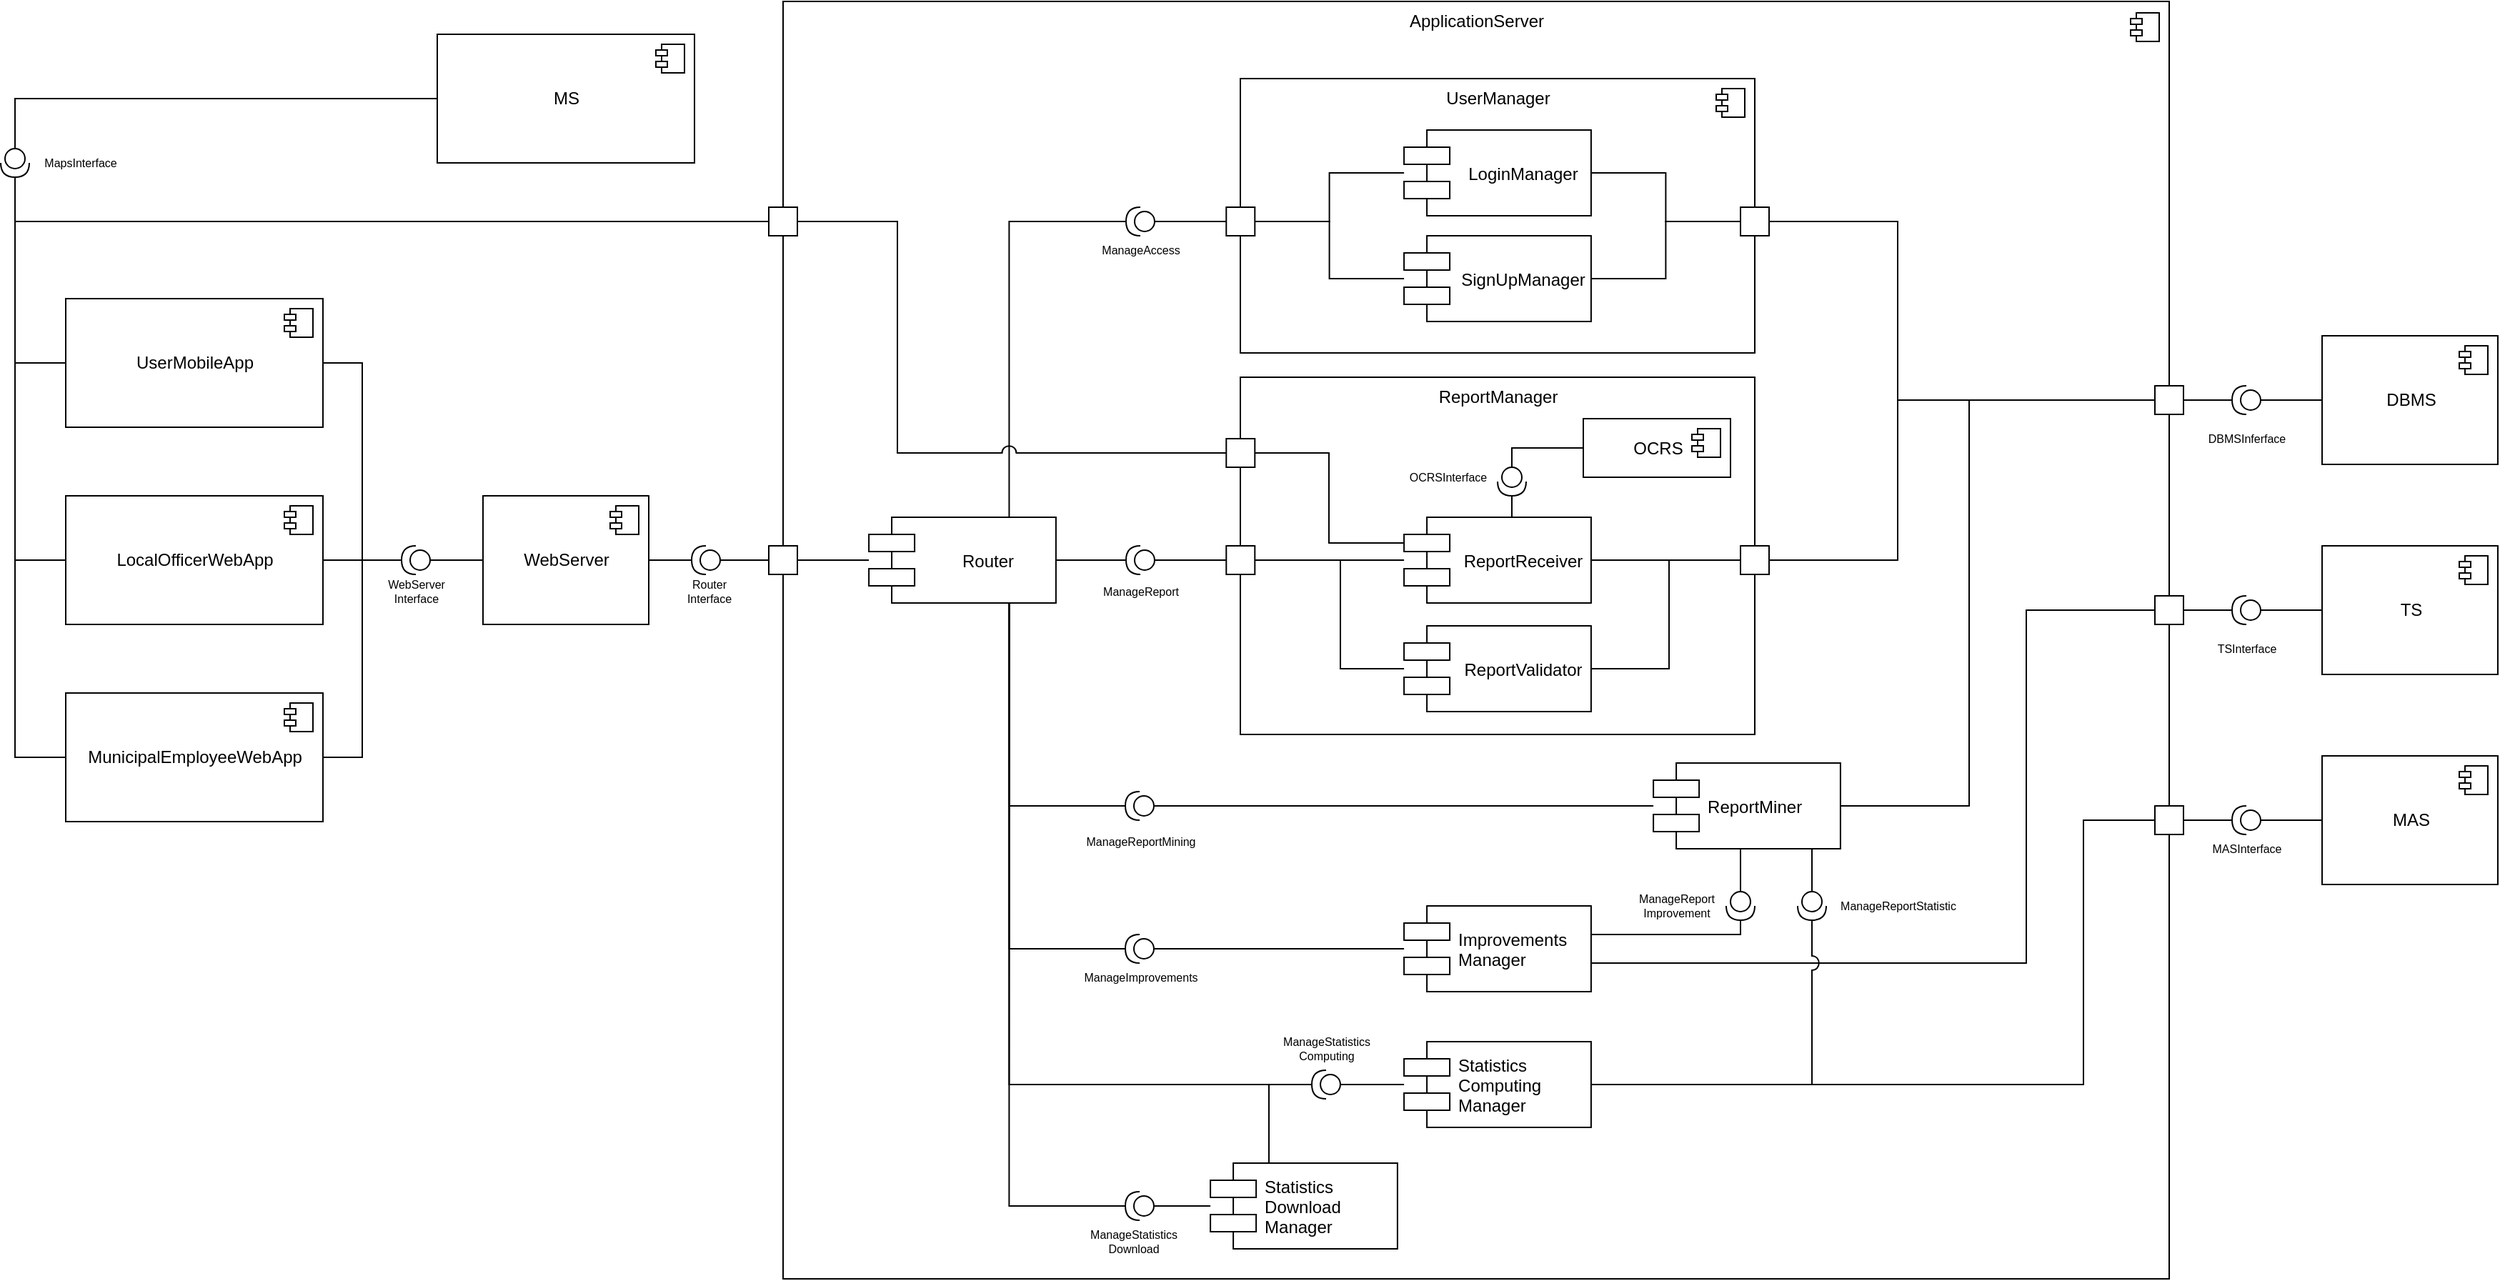 <mxfile version="12.3.3" type="github" pages="1">
  <diagram id="ICdfpJFsuThwmuI50rdp" name="Page-1">
    <mxGraphModel dx="1726" dy="939" grid="1" gridSize="10" guides="1" tooltips="1" connect="1" arrows="1" fold="1" page="1" pageScale="1" pageWidth="850" pageHeight="1100" math="0" shadow="0">
      <root>
        <mxCell id="0"/>
        <mxCell id="1" parent="0"/>
        <mxCell id="f9F8cFvLClXmry9gnk70-8" value="ApplicationServer" style="html=1;verticalAlign=top;" parent="1" vertex="1">
          <mxGeometry x="600" y="97" width="970" height="894" as="geometry"/>
        </mxCell>
        <mxCell id="bCqW9GsPhboXD0qG2JR0-5" style="edgeStyle=orthogonalEdgeStyle;rounded=0;orthogonalLoop=1;jettySize=auto;html=1;endArrow=none;endFill=0;" parent="1" source="t4dxVVUfDJno4B-P36dR-24" target="bCqW9GsPhboXD0qG2JR0-4" edge="1">
          <mxGeometry relative="1" as="geometry"/>
        </mxCell>
        <mxCell id="t4dxVVUfDJno4B-P36dR-24" value="" style="whiteSpace=wrap;html=1;aspect=fixed;" parent="1" vertex="1">
          <mxGeometry x="590" y="478" width="20" height="20" as="geometry"/>
        </mxCell>
        <mxCell id="t4dxVVUfDJno4B-P36dR-27" value="" style="shape=component;jettyWidth=8;jettyHeight=4;" parent="1" vertex="1">
          <mxGeometry x="1543" y="105" width="20" height="20" as="geometry">
            <mxPoint x="-27" y="7" as="offset"/>
          </mxGeometry>
        </mxCell>
        <mxCell id="t4dxVVUfDJno4B-P36dR-32" value="" style="group;verticalAlign=middle;" parent="1" vertex="1" connectable="0">
          <mxGeometry x="840" y="151" width="440" height="192" as="geometry"/>
        </mxCell>
        <mxCell id="t4dxVVUfDJno4B-P36dR-6" value="" style="shape=providedRequiredInterface;html=1;verticalLabelPosition=bottom;rotation=180;" parent="t4dxVVUfDJno4B-P36dR-32" vertex="1">
          <mxGeometry y="90" width="20" height="20" as="geometry"/>
        </mxCell>
        <mxCell id="t4dxVVUfDJno4B-P36dR-31" style="edgeStyle=orthogonalEdgeStyle;rounded=0;orthogonalLoop=1;jettySize=auto;html=1;entryX=0;entryY=0.5;entryDx=0;entryDy=0;entryPerimeter=0;endArrow=none;endFill=0;" parent="t4dxVVUfDJno4B-P36dR-32" source="t4dxVVUfDJno4B-P36dR-3" target="t4dxVVUfDJno4B-P36dR-6" edge="1">
          <mxGeometry relative="1" as="geometry"/>
        </mxCell>
        <mxCell id="t4dxVVUfDJno4B-P36dR-1" value="UserManager" style="html=1;verticalAlign=top;" parent="t4dxVVUfDJno4B-P36dR-32" vertex="1">
          <mxGeometry x="80" width="360" height="192" as="geometry"/>
        </mxCell>
        <mxCell id="t4dxVVUfDJno4B-P36dR-2" value="" style="shape=component;jettyWidth=8;jettyHeight=4;" parent="t4dxVVUfDJno4B-P36dR-32" vertex="1">
          <mxGeometry x="1" width="20" height="20" relative="1" as="geometry">
            <mxPoint x="-27" y="7" as="offset"/>
          </mxGeometry>
        </mxCell>
        <mxCell id="t4dxVVUfDJno4B-P36dR-4" style="edgeStyle=orthogonalEdgeStyle;rounded=0;orthogonalLoop=1;jettySize=auto;html=1;entryX=1;entryY=0.5;entryDx=0;entryDy=0;endArrow=none;endFill=0;" parent="t4dxVVUfDJno4B-P36dR-32" source="f9F8cFvLClXmry9gnk70-27" target="t4dxVVUfDJno4B-P36dR-3" edge="1">
          <mxGeometry relative="1" as="geometry"/>
        </mxCell>
        <mxCell id="f9F8cFvLClXmry9gnk70-27" value="LoginManager" style="shape=component;align=center;spacingLeft=36;" parent="t4dxVVUfDJno4B-P36dR-32" vertex="1">
          <mxGeometry x="194.545" y="36" width="130.909" height="60" as="geometry"/>
        </mxCell>
        <mxCell id="t4dxVVUfDJno4B-P36dR-5" style="edgeStyle=orthogonalEdgeStyle;rounded=0;orthogonalLoop=1;jettySize=auto;html=1;entryX=1;entryY=0.5;entryDx=0;entryDy=0;endArrow=none;endFill=0;" parent="t4dxVVUfDJno4B-P36dR-32" source="f9F8cFvLClXmry9gnk70-28" target="t4dxVVUfDJno4B-P36dR-3" edge="1">
          <mxGeometry relative="1" as="geometry"/>
        </mxCell>
        <mxCell id="f9F8cFvLClXmry9gnk70-28" value="SignUpManager" style="shape=component;align=center;spacingLeft=36;" parent="t4dxVVUfDJno4B-P36dR-32" vertex="1">
          <mxGeometry x="194.545" y="110" width="130.909" height="60" as="geometry"/>
        </mxCell>
        <mxCell id="t4dxVVUfDJno4B-P36dR-3" value="" style="whiteSpace=wrap;html=1;aspect=fixed;" parent="t4dxVVUfDJno4B-P36dR-32" vertex="1">
          <mxGeometry x="70.143" y="90" width="20" height="20" as="geometry"/>
        </mxCell>
        <mxCell id="t4dxVVUfDJno4B-P36dR-100" style="edgeStyle=orthogonalEdgeStyle;rounded=0;jumpStyle=none;orthogonalLoop=1;jettySize=auto;html=1;entryX=0;entryY=0.5;entryDx=0;entryDy=0;endArrow=none;endFill=0;" parent="1" source="t4dxVVUfDJno4B-P36dR-20" target="t4dxVVUfDJno4B-P36dR-28" edge="1">
          <mxGeometry relative="1" as="geometry">
            <Array as="points">
              <mxPoint x="1380" y="251"/>
              <mxPoint x="1380" y="376"/>
            </Array>
          </mxGeometry>
        </mxCell>
        <mxCell id="t4dxVVUfDJno4B-P36dR-20" value="" style="whiteSpace=wrap;html=1;aspect=fixed;" parent="1" vertex="1">
          <mxGeometry x="1270" y="241" width="20" height="20" as="geometry"/>
        </mxCell>
        <mxCell id="t4dxVVUfDJno4B-P36dR-21" style="edgeStyle=orthogonalEdgeStyle;rounded=0;orthogonalLoop=1;jettySize=auto;html=1;entryX=0;entryY=0.5;entryDx=0;entryDy=0;endArrow=none;endFill=0;" parent="1" source="f9F8cFvLClXmry9gnk70-27" target="t4dxVVUfDJno4B-P36dR-20" edge="1">
          <mxGeometry relative="1" as="geometry"/>
        </mxCell>
        <mxCell id="t4dxVVUfDJno4B-P36dR-22" style="edgeStyle=orthogonalEdgeStyle;rounded=0;orthogonalLoop=1;jettySize=auto;html=1;entryX=0;entryY=0.5;entryDx=0;entryDy=0;endArrow=none;endFill=0;" parent="1" source="f9F8cFvLClXmry9gnk70-28" target="t4dxVVUfDJno4B-P36dR-20" edge="1">
          <mxGeometry relative="1" as="geometry"/>
        </mxCell>
        <mxCell id="t4dxVVUfDJno4B-P36dR-93" style="edgeStyle=orthogonalEdgeStyle;rounded=0;orthogonalLoop=1;jettySize=auto;html=1;entryX=0;entryY=0.5;entryDx=0;entryDy=0;endArrow=none;endFill=0;" parent="1" source="t4dxVVUfDJno4B-P36dR-88" target="t4dxVVUfDJno4B-P36dR-92" edge="1">
          <mxGeometry relative="1" as="geometry"/>
        </mxCell>
        <mxCell id="t4dxVVUfDJno4B-P36dR-94" style="edgeStyle=orthogonalEdgeStyle;rounded=0;orthogonalLoop=1;jettySize=auto;html=1;entryX=0;entryY=0.5;entryDx=0;entryDy=0;endArrow=none;endFill=0;" parent="1" source="t4dxVVUfDJno4B-P36dR-90" target="t4dxVVUfDJno4B-P36dR-92" edge="1">
          <mxGeometry relative="1" as="geometry"/>
        </mxCell>
        <mxCell id="t4dxVVUfDJno4B-P36dR-120" style="edgeStyle=orthogonalEdgeStyle;rounded=0;jumpStyle=none;orthogonalLoop=1;jettySize=auto;html=1;entryX=1;entryY=0.5;entryDx=0;entryDy=0;endArrow=none;endFill=0;" parent="1" source="t4dxVVUfDJno4B-P36dR-83" target="t4dxVVUfDJno4B-P36dR-103" edge="1">
          <mxGeometry relative="1" as="geometry"/>
        </mxCell>
        <mxCell id="t4dxVVUfDJno4B-P36dR-83" value="" style="shape=providedRequiredInterface;html=1;verticalLabelPosition=bottom;rotation=180;" parent="1" vertex="1">
          <mxGeometry x="840" y="478" width="20" height="20" as="geometry"/>
        </mxCell>
        <mxCell id="t4dxVVUfDJno4B-P36dR-84" style="edgeStyle=orthogonalEdgeStyle;rounded=0;orthogonalLoop=1;jettySize=auto;html=1;entryX=0;entryY=0.5;entryDx=0;entryDy=0;entryPerimeter=0;endArrow=none;endFill=0;" parent="1" source="t4dxVVUfDJno4B-P36dR-91" target="t4dxVVUfDJno4B-P36dR-83" edge="1">
          <mxGeometry relative="1" as="geometry"/>
        </mxCell>
        <mxCell id="t4dxVVUfDJno4B-P36dR-85" value="ReportManager" style="html=1;verticalAlign=top;" parent="1" vertex="1">
          <mxGeometry x="920" y="360" width="360" height="250" as="geometry"/>
        </mxCell>
        <mxCell id="t4dxVVUfDJno4B-P36dR-101" style="edgeStyle=orthogonalEdgeStyle;rounded=0;jumpStyle=none;orthogonalLoop=1;jettySize=auto;html=1;entryX=0;entryY=0.5;entryDx=0;entryDy=0;endArrow=none;endFill=0;" parent="1" source="t4dxVVUfDJno4B-P36dR-92" target="t4dxVVUfDJno4B-P36dR-28" edge="1">
          <mxGeometry relative="1" as="geometry">
            <Array as="points">
              <mxPoint x="1380" y="488"/>
              <mxPoint x="1380" y="376"/>
            </Array>
          </mxGeometry>
        </mxCell>
        <mxCell id="WwFhheWRcDjslNeChKha-11" style="edgeStyle=orthogonalEdgeStyle;rounded=0;orthogonalLoop=1;jettySize=auto;html=1;startArrow=none;startFill=0;endArrow=none;endFill=0;" parent="1" source="t4dxVVUfDJno4B-P36dR-92" target="t4dxVVUfDJno4B-P36dR-90" edge="1">
          <mxGeometry relative="1" as="geometry">
            <Array as="points">
              <mxPoint x="1220" y="488"/>
              <mxPoint x="1220" y="564"/>
            </Array>
          </mxGeometry>
        </mxCell>
        <mxCell id="WwFhheWRcDjslNeChKha-12" style="edgeStyle=orthogonalEdgeStyle;rounded=0;orthogonalLoop=1;jettySize=auto;html=1;entryX=1;entryY=0.5;entryDx=0;entryDy=0;startArrow=none;startFill=0;endArrow=none;endFill=0;" parent="1" source="t4dxVVUfDJno4B-P36dR-92" target="t4dxVVUfDJno4B-P36dR-88" edge="1">
          <mxGeometry relative="1" as="geometry"/>
        </mxCell>
        <mxCell id="t4dxVVUfDJno4B-P36dR-92" value="" style="whiteSpace=wrap;html=1;aspect=fixed;" parent="1" vertex="1">
          <mxGeometry x="1270" y="478" width="20" height="20" as="geometry"/>
        </mxCell>
        <mxCell id="t4dxVVUfDJno4B-P36dR-111" style="edgeStyle=orthogonalEdgeStyle;rounded=0;jumpStyle=none;orthogonalLoop=1;jettySize=auto;html=1;entryX=0;entryY=0.5;entryDx=0;entryDy=0;entryPerimeter=0;endArrow=none;endFill=0;" parent="1" source="t4dxVVUfDJno4B-P36dR-102" target="t4dxVVUfDJno4B-P36dR-109" edge="1">
          <mxGeometry relative="1" as="geometry"/>
        </mxCell>
        <mxCell id="t4dxVVUfDJno4B-P36dR-144" style="edgeStyle=orthogonalEdgeStyle;rounded=0;jumpStyle=none;orthogonalLoop=1;jettySize=auto;html=1;entryX=0;entryY=0.5;entryDx=0;entryDy=0;entryPerimeter=0;endArrow=none;endFill=0;" parent="1" source="t4dxVVUfDJno4B-P36dR-102" target="t4dxVVUfDJno4B-P36dR-134" edge="1">
          <mxGeometry relative="1" as="geometry">
            <Array as="points">
              <mxPoint x="1270" y="710"/>
              <mxPoint x="1270" y="710"/>
            </Array>
          </mxGeometry>
        </mxCell>
        <mxCell id="vVOoSJQ18AsgOmNY7wzu-1" style="edgeStyle=orthogonalEdgeStyle;rounded=0;orthogonalLoop=1;jettySize=auto;html=1;entryX=0;entryY=0.5;entryDx=0;entryDy=0;endArrow=none;endFill=0;" parent="1" source="t4dxVVUfDJno4B-P36dR-102" target="t4dxVVUfDJno4B-P36dR-28" edge="1">
          <mxGeometry relative="1" as="geometry">
            <Array as="points">
              <mxPoint x="1430" y="660"/>
              <mxPoint x="1430" y="376"/>
            </Array>
          </mxGeometry>
        </mxCell>
        <mxCell id="D_oB3atG6wPr-UcdfOcj-33" style="edgeStyle=orthogonalEdgeStyle;rounded=0;orthogonalLoop=1;jettySize=auto;html=1;startArrow=none;startFill=0;endArrow=none;endFill=0;endSize=14;fontSize=8;" parent="1" source="t4dxVVUfDJno4B-P36dR-102" target="D_oB3atG6wPr-UcdfOcj-31" edge="1">
          <mxGeometry relative="1" as="geometry">
            <Array as="points">
              <mxPoint x="1320" y="700"/>
              <mxPoint x="1320" y="700"/>
            </Array>
          </mxGeometry>
        </mxCell>
        <mxCell id="t4dxVVUfDJno4B-P36dR-102" value="ReportMiner" style="shape=component;align=left;spacingLeft=36;" parent="1" vertex="1">
          <mxGeometry x="1209.045" y="630" width="130.909" height="60" as="geometry"/>
        </mxCell>
        <mxCell id="t4dxVVUfDJno4B-P36dR-105" style="edgeStyle=orthogonalEdgeStyle;rounded=0;jumpStyle=none;orthogonalLoop=1;jettySize=auto;html=1;entryX=1;entryY=0.5;entryDx=0;entryDy=0;endArrow=none;endFill=0;" parent="1" source="t4dxVVUfDJno4B-P36dR-103" target="t4dxVVUfDJno4B-P36dR-24" edge="1">
          <mxGeometry relative="1" as="geometry"/>
        </mxCell>
        <mxCell id="t4dxVVUfDJno4B-P36dR-103" value="Router" style="shape=component;align=center;spacingLeft=36;" parent="1" vertex="1">
          <mxGeometry x="660.045" y="458" width="130.909" height="60" as="geometry"/>
        </mxCell>
        <mxCell id="t4dxVVUfDJno4B-P36dR-112" style="edgeStyle=orthogonalEdgeStyle;rounded=0;jumpStyle=none;orthogonalLoop=1;jettySize=auto;html=1;entryX=0;entryY=0.5;entryDx=0;entryDy=0;entryPerimeter=0;endArrow=none;endFill=0;" parent="1" source="t4dxVVUfDJno4B-P36dR-104" target="t4dxVVUfDJno4B-P36dR-110" edge="1">
          <mxGeometry relative="1" as="geometry"/>
        </mxCell>
        <mxCell id="t4dxVVUfDJno4B-P36dR-150" style="edgeStyle=orthogonalEdgeStyle;rounded=0;jumpStyle=arc;jumpSize=10;orthogonalLoop=1;jettySize=auto;html=1;entryX=0;entryY=0.5;entryDx=0;entryDy=0;endArrow=none;endFill=0;" parent="1" source="t4dxVVUfDJno4B-P36dR-104" target="t4dxVVUfDJno4B-P36dR-53" edge="1">
          <mxGeometry relative="1" as="geometry">
            <Array as="points">
              <mxPoint x="1470" y="770"/>
              <mxPoint x="1470" y="523"/>
            </Array>
          </mxGeometry>
        </mxCell>
        <mxCell id="D_oB3atG6wPr-UcdfOcj-35" style="edgeStyle=orthogonalEdgeStyle;rounded=0;orthogonalLoop=1;jettySize=auto;html=1;entryX=1;entryY=0.5;entryDx=0;entryDy=0;entryPerimeter=0;startArrow=none;startFill=0;endArrow=none;endFill=0;endSize=14;fontSize=8;" parent="1" source="t4dxVVUfDJno4B-P36dR-104" target="t4dxVVUfDJno4B-P36dR-134" edge="1">
          <mxGeometry relative="1" as="geometry">
            <Array as="points">
              <mxPoint x="1270" y="750"/>
            </Array>
          </mxGeometry>
        </mxCell>
        <mxCell id="t4dxVVUfDJno4B-P36dR-104" value="Improvements&#xa;Manager" style="shape=component;align=left;spacingLeft=36;" parent="1" vertex="1">
          <mxGeometry x="1034.545" y="730" width="130.909" height="60" as="geometry"/>
        </mxCell>
        <mxCell id="t4dxVVUfDJno4B-P36dR-127" style="edgeStyle=orthogonalEdgeStyle;rounded=0;jumpStyle=none;orthogonalLoop=1;jettySize=auto;html=1;entryX=0.75;entryY=1;entryDx=0;entryDy=0;endArrow=none;endFill=0;" parent="1" source="t4dxVVUfDJno4B-P36dR-109" target="t4dxVVUfDJno4B-P36dR-103" edge="1">
          <mxGeometry relative="1" as="geometry"/>
        </mxCell>
        <mxCell id="t4dxVVUfDJno4B-P36dR-109" value="" style="shape=providedRequiredInterface;html=1;verticalLabelPosition=bottom;rotation=180;" parent="1" vertex="1">
          <mxGeometry x="839.5" y="650" width="20" height="20" as="geometry"/>
        </mxCell>
        <mxCell id="t4dxVVUfDJno4B-P36dR-122" style="edgeStyle=orthogonalEdgeStyle;rounded=0;jumpStyle=none;orthogonalLoop=1;jettySize=auto;html=1;endArrow=none;endFill=0;entryX=0.75;entryY=1;entryDx=0;entryDy=0;" parent="1" source="t4dxVVUfDJno4B-P36dR-110" target="t4dxVVUfDJno4B-P36dR-103" edge="1">
          <mxGeometry relative="1" as="geometry"/>
        </mxCell>
        <mxCell id="t4dxVVUfDJno4B-P36dR-110" value="" style="shape=providedRequiredInterface;html=1;verticalLabelPosition=bottom;rotation=180;" parent="1" vertex="1">
          <mxGeometry x="839.5" y="750" width="20" height="20" as="geometry"/>
        </mxCell>
        <mxCell id="t4dxVVUfDJno4B-P36dR-119" style="edgeStyle=orthogonalEdgeStyle;rounded=0;jumpStyle=none;orthogonalLoop=1;jettySize=auto;html=1;entryX=0.75;entryY=0;entryDx=0;entryDy=0;endArrow=none;endFill=0;" parent="1" source="t4dxVVUfDJno4B-P36dR-6" target="t4dxVVUfDJno4B-P36dR-103" edge="1">
          <mxGeometry relative="1" as="geometry"/>
        </mxCell>
        <mxCell id="_s4ivpgZW7JqygiYT5gf-30" style="edgeStyle=orthogonalEdgeStyle;rounded=0;jumpStyle=arc;jumpSize=10;orthogonalLoop=1;jettySize=auto;html=1;endArrow=none;endFill=0;" edge="1" parent="1" source="t4dxVVUfDJno4B-P36dR-124" target="t4dxVVUfDJno4B-P36dR-123">
          <mxGeometry relative="1" as="geometry"/>
        </mxCell>
        <mxCell id="_s4ivpgZW7JqygiYT5gf-31" style="edgeStyle=orthogonalEdgeStyle;rounded=0;jumpStyle=arc;jumpSize=10;orthogonalLoop=1;jettySize=auto;html=1;entryX=0.75;entryY=1;entryDx=0;entryDy=0;endArrow=none;endFill=0;" edge="1" parent="1" source="t4dxVVUfDJno4B-P36dR-124" target="t4dxVVUfDJno4B-P36dR-103">
          <mxGeometry relative="1" as="geometry"/>
        </mxCell>
        <mxCell id="t4dxVVUfDJno4B-P36dR-124" value="" style="shape=providedRequiredInterface;html=1;verticalLabelPosition=bottom;rotation=180;" parent="1" vertex="1">
          <mxGeometry x="970" y="845" width="20" height="20" as="geometry"/>
        </mxCell>
        <mxCell id="t4dxVVUfDJno4B-P36dR-134" value="" style="shape=providedRequiredInterface;html=1;verticalLabelPosition=bottom;rotation=90;" parent="1" vertex="1">
          <mxGeometry x="1260" y="720" width="20" height="20" as="geometry"/>
        </mxCell>
        <mxCell id="f9F8cFvLClXmry9gnk70-32" value="DBMS" style="html=1;align=center;" parent="1" vertex="1">
          <mxGeometry x="1677" y="331" width="123" height="90" as="geometry"/>
        </mxCell>
        <mxCell id="f9F8cFvLClXmry9gnk70-33" value="" style="shape=component;jettyWidth=8;jettyHeight=4;" parent="f9F8cFvLClXmry9gnk70-32" vertex="1">
          <mxGeometry x="1" width="20" height="20" relative="1" as="geometry">
            <mxPoint x="-27" y="7" as="offset"/>
          </mxGeometry>
        </mxCell>
        <mxCell id="Rg6xezFzuOhrAB8FiAtQ-212" value="" style="shape=providedRequiredInterface;html=1;verticalLabelPosition=bottom;fontSize=8;align=center;rotation=180;" parent="1" vertex="1">
          <mxGeometry x="1614" y="366" width="20" height="20" as="geometry"/>
        </mxCell>
        <mxCell id="Rg6xezFzuOhrAB8FiAtQ-210" style="edgeStyle=orthogonalEdgeStyle;rounded=0;orthogonalLoop=1;jettySize=auto;html=1;entryX=0;entryY=0.5;entryDx=0;entryDy=0;entryPerimeter=0;startArrow=none;startFill=0;endArrow=none;endFill=0;fontSize=8;exitX=0;exitY=0.5;exitDx=0;exitDy=0;" parent="1" source="f9F8cFvLClXmry9gnk70-32" target="Rg6xezFzuOhrAB8FiAtQ-212" edge="1">
          <mxGeometry relative="1" as="geometry">
            <mxPoint x="2085" y="376.667" as="sourcePoint"/>
          </mxGeometry>
        </mxCell>
        <mxCell id="t4dxVVUfDJno4B-P36dR-28" value="" style="whiteSpace=wrap;html=1;aspect=fixed;" parent="1" vertex="1">
          <mxGeometry x="1560" y="366" width="20" height="20" as="geometry"/>
        </mxCell>
        <mxCell id="t4dxVVUfDJno4B-P36dR-34" style="edgeStyle=orthogonalEdgeStyle;rounded=0;orthogonalLoop=1;jettySize=auto;html=1;entryX=1;entryY=0.5;entryDx=0;entryDy=0;endArrow=none;endFill=0;" parent="1" source="Rg6xezFzuOhrAB8FiAtQ-212" target="t4dxVVUfDJno4B-P36dR-28" edge="1">
          <mxGeometry relative="1" as="geometry"/>
        </mxCell>
        <mxCell id="t4dxVVUfDJno4B-P36dR-49" value="TS" style="html=1;align=center;" parent="1" vertex="1">
          <mxGeometry x="1677" y="478" width="123" height="90" as="geometry"/>
        </mxCell>
        <mxCell id="t4dxVVUfDJno4B-P36dR-50" value="" style="shape=component;jettyWidth=8;jettyHeight=4;" parent="t4dxVVUfDJno4B-P36dR-49" vertex="1">
          <mxGeometry x="1" width="20" height="20" relative="1" as="geometry">
            <mxPoint x="-27" y="7" as="offset"/>
          </mxGeometry>
        </mxCell>
        <mxCell id="t4dxVVUfDJno4B-P36dR-52" value="" style="shape=providedRequiredInterface;html=1;verticalLabelPosition=bottom;fontSize=8;align=center;rotation=180;" parent="1" vertex="1">
          <mxGeometry x="1614" y="513" width="20" height="20" as="geometry"/>
        </mxCell>
        <mxCell id="t4dxVVUfDJno4B-P36dR-48" style="edgeStyle=orthogonalEdgeStyle;rounded=0;orthogonalLoop=1;jettySize=auto;html=1;entryX=0;entryY=0.5;entryDx=0;entryDy=0;entryPerimeter=0;startArrow=none;startFill=0;endArrow=none;endFill=0;fontSize=8;exitX=0;exitY=0.5;exitDx=0;exitDy=0;" parent="1" source="t4dxVVUfDJno4B-P36dR-49" target="t4dxVVUfDJno4B-P36dR-52" edge="1">
          <mxGeometry relative="1" as="geometry">
            <mxPoint x="2135" y="663.667" as="sourcePoint"/>
          </mxGeometry>
        </mxCell>
        <mxCell id="t4dxVVUfDJno4B-P36dR-53" value="" style="whiteSpace=wrap;html=1;aspect=fixed;" parent="1" vertex="1">
          <mxGeometry x="1560" y="513" width="20" height="20" as="geometry"/>
        </mxCell>
        <mxCell id="t4dxVVUfDJno4B-P36dR-51" style="edgeStyle=orthogonalEdgeStyle;rounded=0;orthogonalLoop=1;jettySize=auto;html=1;entryX=1;entryY=0.5;entryDx=0;entryDy=0;endArrow=none;endFill=0;" parent="1" source="t4dxVVUfDJno4B-P36dR-52" target="t4dxVVUfDJno4B-P36dR-53" edge="1">
          <mxGeometry relative="1" as="geometry"/>
        </mxCell>
        <mxCell id="Rg6xezFzuOhrAB8FiAtQ-204" value="" style="shape=providedRequiredInterface;html=1;verticalLabelPosition=bottom;fontSize=8;align=center;rotation=90;" parent="1" vertex="1">
          <mxGeometry x="52.5" y="200" width="20" height="20" as="geometry"/>
        </mxCell>
        <mxCell id="bCqW9GsPhboXD0qG2JR0-11" style="edgeStyle=orthogonalEdgeStyle;rounded=0;orthogonalLoop=1;jettySize=auto;html=1;entryX=1;entryY=0.5;entryDx=0;entryDy=0;entryPerimeter=0;endArrow=none;endFill=0;" parent="1" source="f9F8cFvLClXmry9gnk70-10" target="bCqW9GsPhboXD0qG2JR0-7" edge="1">
          <mxGeometry relative="1" as="geometry"/>
        </mxCell>
        <mxCell id="f9F8cFvLClXmry9gnk70-10" value="UserMobileApp" style="html=1;align=center;" parent="1" vertex="1">
          <mxGeometry x="98" y="305" width="180" height="90" as="geometry"/>
        </mxCell>
        <mxCell id="f9F8cFvLClXmry9gnk70-11" value="" style="shape=component;jettyWidth=8;jettyHeight=4;align=center;" parent="f9F8cFvLClXmry9gnk70-10" vertex="1">
          <mxGeometry x="1" width="20" height="20" relative="1" as="geometry">
            <mxPoint x="-27" y="7" as="offset"/>
          </mxGeometry>
        </mxCell>
        <mxCell id="Rg6xezFzuOhrAB8FiAtQ-207" style="edgeStyle=orthogonalEdgeStyle;rounded=0;orthogonalLoop=1;jettySize=auto;html=1;entryX=1;entryY=0.5;entryDx=0;entryDy=0;entryPerimeter=0;startArrow=none;startFill=0;endArrow=none;endFill=0;fontSize=8;exitX=0;exitY=0.5;exitDx=0;exitDy=0;" parent="1" source="f9F8cFvLClXmry9gnk70-10" target="Rg6xezFzuOhrAB8FiAtQ-204" edge="1">
          <mxGeometry relative="1" as="geometry">
            <mxPoint x="113" y="363" as="sourcePoint"/>
          </mxGeometry>
        </mxCell>
        <mxCell id="f9F8cFvLClXmry9gnk70-12" value="&lt;span style=&quot;color: rgba(0 , 0 , 0 , 0) ; font-family: monospace ; font-size: 0px&quot;&gt;%3CmxGraphModel%3E%3Croot%3E%3CmxCell%20id%3D%220%22%2F%3E%3CmxCell%20id%3D%221%22%20parent%3D%220%22%2F%3E%3CmxCell%20id%3D%222%22%20value%3D%22%26amp%3Blaquo%3BAnnotation%26amp%3Braquo%3B%26lt%3Bbr%2F%26gt%3B%26lt%3Bb%26gt%3BComponent%26lt%3B%2Fb%26gt%3B%22%20style%3D%22html%3D1%3B%22%20vertex%3D%221%22%20parent%3D%221%22%3E%3CmxGeometry%20x%3D%22155%22%20y%3D%22270%22%20width%3D%22180%22%20height%3D%2290%22%20as%3D%22geometry%22%2F%3E%3C%2FmxCell%3E%3CmxCell%20id%3D%223%22%20value%3D%22%22%20style%3D%22shape%3Dcomponent%3BjettyWidth%3D8%3BjettyHeight%3D4%3B%22%20vertex%3D%221%22%20parent%3D%222%22%3E%3CmxGeometry%20x%3D%221%22%20width%3D%2220%22%20height%3D%2220%22%20relative%3D%221%22%20as%3D%22geometry%22%3E%3CmxPoint%20x%3D%22-27%22%20y%3D%227%22%20as%3D%22offset%22%2F%3E%3C%2FmxGeometry%3E%3C%2FmxCell%3E%3C%2Froot%3E%3C%2FmxGraphModel%3E&lt;/span&gt;" style="text;html=1;resizable=0;points=[];autosize=1;align=center;verticalAlign=top;spacingTop=-4;" parent="1" vertex="1">
          <mxGeometry x="112" y="588" width="20" height="20" as="geometry"/>
        </mxCell>
        <mxCell id="bCqW9GsPhboXD0qG2JR0-10" style="edgeStyle=orthogonalEdgeStyle;rounded=0;orthogonalLoop=1;jettySize=auto;html=1;entryX=1;entryY=0.5;entryDx=0;entryDy=0;entryPerimeter=0;endArrow=none;endFill=0;" parent="1" source="f9F8cFvLClXmry9gnk70-13" target="bCqW9GsPhboXD0qG2JR0-7" edge="1">
          <mxGeometry relative="1" as="geometry"/>
        </mxCell>
        <mxCell id="f9F8cFvLClXmry9gnk70-13" value="LocalOfficerWebApp" style="html=1;align=center;" parent="1" vertex="1">
          <mxGeometry x="98" y="443" width="180" height="90" as="geometry"/>
        </mxCell>
        <mxCell id="f9F8cFvLClXmry9gnk70-14" value="" style="shape=component;jettyWidth=8;jettyHeight=4;align=center;" parent="f9F8cFvLClXmry9gnk70-13" vertex="1">
          <mxGeometry x="1" width="20" height="20" relative="1" as="geometry">
            <mxPoint x="-27" y="7" as="offset"/>
          </mxGeometry>
        </mxCell>
        <mxCell id="Rg6xezFzuOhrAB8FiAtQ-208" style="edgeStyle=orthogonalEdgeStyle;rounded=0;orthogonalLoop=1;jettySize=auto;html=1;entryX=1;entryY=0.5;entryDx=0;entryDy=0;entryPerimeter=0;startArrow=none;startFill=0;endArrow=none;endFill=0;fontSize=8;exitX=0;exitY=0.5;exitDx=0;exitDy=0;" parent="1" source="f9F8cFvLClXmry9gnk70-13" target="Rg6xezFzuOhrAB8FiAtQ-204" edge="1">
          <mxGeometry relative="1" as="geometry">
            <mxPoint x="113" y="478" as="sourcePoint"/>
          </mxGeometry>
        </mxCell>
        <mxCell id="bCqW9GsPhboXD0qG2JR0-9" style="edgeStyle=orthogonalEdgeStyle;rounded=0;orthogonalLoop=1;jettySize=auto;html=1;entryX=1;entryY=0.5;entryDx=0;entryDy=0;entryPerimeter=0;endArrow=none;endFill=0;" parent="1" source="f9F8cFvLClXmry9gnk70-15" target="bCqW9GsPhboXD0qG2JR0-7" edge="1">
          <mxGeometry relative="1" as="geometry"/>
        </mxCell>
        <mxCell id="f9F8cFvLClXmry9gnk70-15" value="MunicipalEmployeeWebApp" style="html=1;align=center;" parent="1" vertex="1">
          <mxGeometry x="98" y="581" width="180" height="90" as="geometry"/>
        </mxCell>
        <mxCell id="f9F8cFvLClXmry9gnk70-16" value="" style="shape=component;jettyWidth=8;jettyHeight=4;align=center;" parent="f9F8cFvLClXmry9gnk70-15" vertex="1">
          <mxGeometry x="1" width="20" height="20" relative="1" as="geometry">
            <mxPoint x="-27" y="7" as="offset"/>
          </mxGeometry>
        </mxCell>
        <mxCell id="Rg6xezFzuOhrAB8FiAtQ-209" style="edgeStyle=orthogonalEdgeStyle;rounded=0;orthogonalLoop=1;jettySize=auto;html=1;entryX=1;entryY=0.5;entryDx=0;entryDy=0;entryPerimeter=0;startArrow=none;startFill=0;endArrow=none;endFill=0;fontSize=8;exitX=0;exitY=0.5;exitDx=0;exitDy=0;" parent="1" source="f9F8cFvLClXmry9gnk70-15" target="Rg6xezFzuOhrAB8FiAtQ-204" edge="1">
          <mxGeometry relative="1" as="geometry">
            <mxPoint x="113" y="594" as="sourcePoint"/>
          </mxGeometry>
        </mxCell>
        <mxCell id="f9F8cFvLClXmry9gnk70-25" value="MS" style="html=1;" parent="1" vertex="1">
          <mxGeometry x="358" y="120" width="180" height="90" as="geometry"/>
        </mxCell>
        <mxCell id="f9F8cFvLClXmry9gnk70-26" value="" style="shape=component;jettyWidth=8;jettyHeight=4;" parent="f9F8cFvLClXmry9gnk70-25" vertex="1">
          <mxGeometry x="1" width="20" height="20" relative="1" as="geometry">
            <mxPoint x="-27" y="7" as="offset"/>
          </mxGeometry>
        </mxCell>
        <mxCell id="Rg6xezFzuOhrAB8FiAtQ-206" style="edgeStyle=orthogonalEdgeStyle;rounded=0;orthogonalLoop=1;jettySize=auto;html=1;entryX=0;entryY=0.5;entryDx=0;entryDy=0;entryPerimeter=0;startArrow=none;startFill=0;endArrow=none;endFill=0;fontSize=8;exitX=0;exitY=0.5;exitDx=0;exitDy=0;" parent="1" source="f9F8cFvLClXmry9gnk70-25" target="Rg6xezFzuOhrAB8FiAtQ-204" edge="1">
          <mxGeometry relative="1" as="geometry">
            <mxPoint x="128" y="825" as="sourcePoint"/>
          </mxGeometry>
        </mxCell>
        <mxCell id="D_oB3atG6wPr-UcdfOcj-25" value="MapsInterface" style="text;html=1;align=center;verticalAlign=middle;resizable=0;points=[];;autosize=1;fontSize=8;" parent="1" vertex="1">
          <mxGeometry x="72.5" y="200" width="70" height="20" as="geometry"/>
        </mxCell>
        <mxCell id="D_oB3atG6wPr-UcdfOcj-26" value="ManageAccess" style="text;html=1;align=center;verticalAlign=middle;resizable=0;points=[];;autosize=1;fontSize=8;" parent="1" vertex="1">
          <mxGeometry x="814.5" y="261" width="70" height="20" as="geometry"/>
        </mxCell>
        <mxCell id="D_oB3atG6wPr-UcdfOcj-27" value="ManageReport" style="text;html=1;align=center;verticalAlign=middle;resizable=0;points=[];;autosize=1;fontSize=8;" parent="1" vertex="1">
          <mxGeometry x="815" y="500" width="70" height="20" as="geometry"/>
        </mxCell>
        <mxCell id="D_oB3atG6wPr-UcdfOcj-28" value="ManageReportMining" style="text;html=1;align=center;verticalAlign=middle;resizable=0;points=[];;autosize=1;fontSize=8;" parent="1" vertex="1">
          <mxGeometry x="804.5" y="675" width="90" height="20" as="geometry"/>
        </mxCell>
        <mxCell id="D_oB3atG6wPr-UcdfOcj-29" value="ManageImprovements" style="text;html=1;align=center;verticalAlign=middle;resizable=0;points=[];;autosize=1;fontSize=8;" parent="1" vertex="1">
          <mxGeometry x="799.5" y="770" width="100" height="20" as="geometry"/>
        </mxCell>
        <mxCell id="D_oB3atG6wPr-UcdfOcj-30" value="ManageStatistics&lt;br&gt;Computing" style="text;html=1;align=center;verticalAlign=middle;resizable=0;points=[];;autosize=1;fontSize=8;direction=west;rotation=0;" parent="1" vertex="1">
          <mxGeometry x="940" y="815" width="80" height="30" as="geometry"/>
        </mxCell>
        <mxCell id="D_oB3atG6wPr-UcdfOcj-31" value="" style="shape=providedRequiredInterface;html=1;verticalLabelPosition=bottom;rotation=90;" parent="1" vertex="1">
          <mxGeometry x="1310" y="720" width="20" height="20" as="geometry"/>
        </mxCell>
        <mxCell id="D_oB3atG6wPr-UcdfOcj-36" value="ManageReportStatistic" style="text;html=1;align=center;verticalAlign=middle;resizable=0;points=[];;autosize=1;fontSize=8;" parent="1" vertex="1">
          <mxGeometry x="1330" y="720" width="100" height="20" as="geometry"/>
        </mxCell>
        <mxCell id="D_oB3atG6wPr-UcdfOcj-37" value="ManageReport&lt;br&gt;Improvement" style="text;html=1;align=center;verticalAlign=middle;resizable=0;points=[];;autosize=1;fontSize=8;direction=south;" parent="1" vertex="1">
          <mxGeometry x="1190" y="715" width="70" height="30" as="geometry"/>
        </mxCell>
        <mxCell id="D_oB3atG6wPr-UcdfOcj-38" value="DBMSInferface" style="text;html=1;align=center;verticalAlign=middle;resizable=0;points=[];;autosize=1;fontSize=8;" parent="1" vertex="1">
          <mxGeometry x="1589" y="393" width="70" height="20" as="geometry"/>
        </mxCell>
        <mxCell id="D_oB3atG6wPr-UcdfOcj-40" value="TSInterface" style="text;html=1;align=center;verticalAlign=middle;resizable=0;points=[];;autosize=1;fontSize=8;" parent="1" vertex="1">
          <mxGeometry x="1594" y="539.5" width="60" height="20" as="geometry"/>
        </mxCell>
        <mxCell id="bCqW9GsPhboXD0qG2JR0-6" style="edgeStyle=orthogonalEdgeStyle;rounded=0;orthogonalLoop=1;jettySize=auto;html=1;entryX=1;entryY=0.5;entryDx=0;entryDy=0;entryPerimeter=0;endArrow=none;endFill=0;" parent="1" source="bCqW9GsPhboXD0qG2JR0-1" target="bCqW9GsPhboXD0qG2JR0-4" edge="1">
          <mxGeometry relative="1" as="geometry"/>
        </mxCell>
        <mxCell id="bCqW9GsPhboXD0qG2JR0-8" style="edgeStyle=orthogonalEdgeStyle;rounded=0;orthogonalLoop=1;jettySize=auto;html=1;entryX=0;entryY=0.5;entryDx=0;entryDy=0;entryPerimeter=0;endArrow=none;endFill=0;exitX=0;exitY=0.5;exitDx=0;exitDy=0;" parent="1" target="bCqW9GsPhboXD0qG2JR0-7" edge="1" source="bCqW9GsPhboXD0qG2JR0-1">
          <mxGeometry relative="1" as="geometry">
            <mxPoint x="346" y="487.529" as="sourcePoint"/>
          </mxGeometry>
        </mxCell>
        <mxCell id="bCqW9GsPhboXD0qG2JR0-1" value="WebServer" style="html=1;" parent="1" vertex="1">
          <mxGeometry x="390" y="443" width="116" height="90" as="geometry"/>
        </mxCell>
        <mxCell id="bCqW9GsPhboXD0qG2JR0-2" value="" style="shape=component;jettyWidth=8;jettyHeight=4;" parent="bCqW9GsPhboXD0qG2JR0-1" vertex="1">
          <mxGeometry x="1" width="20" height="20" relative="1" as="geometry">
            <mxPoint x="-27" y="7" as="offset"/>
          </mxGeometry>
        </mxCell>
        <mxCell id="bCqW9GsPhboXD0qG2JR0-4" value="" style="shape=providedRequiredInterface;html=1;verticalLabelPosition=bottom;rotation=-180;" parent="1" vertex="1">
          <mxGeometry x="536" y="478" width="20" height="20" as="geometry"/>
        </mxCell>
        <mxCell id="bCqW9GsPhboXD0qG2JR0-7" value="" style="shape=providedRequiredInterface;html=1;verticalLabelPosition=bottom;rotation=-180;" parent="1" vertex="1">
          <mxGeometry x="333" y="478" width="20" height="20" as="geometry"/>
        </mxCell>
        <mxCell id="bCqW9GsPhboXD0qG2JR0-12" value="WebServer&lt;br&gt;Interface" style="text;html=1;align=center;verticalAlign=middle;resizable=0;points=[];;autosize=1;fontSize=8;" parent="1" vertex="1">
          <mxGeometry x="313" y="495" width="60" height="30" as="geometry"/>
        </mxCell>
        <mxCell id="bCqW9GsPhboXD0qG2JR0-13" value="Router&lt;br&gt;Interface" style="text;html=1;align=center;verticalAlign=middle;resizable=0;points=[];;autosize=1;fontSize=8;" parent="1" vertex="1">
          <mxGeometry x="523" y="495" width="50" height="30" as="geometry"/>
        </mxCell>
        <mxCell id="X8HoQQwuTY1pwaJ79AtR-4" style="edgeStyle=orthogonalEdgeStyle;rounded=0;orthogonalLoop=1;jettySize=auto;html=1;entryX=1;entryY=0.5;entryDx=0;entryDy=0;jumpStyle=arc;jumpSize=10;endArrow=none;endFill=0;exitX=0;exitY=0.5;exitDx=0;exitDy=0;" parent="1" source="X8HoQQwuTY1pwaJ79AtR-1" target="X8HoQQwuTY1pwaJ79AtR-3" edge="1">
          <mxGeometry relative="1" as="geometry">
            <Array as="points">
              <mxPoint x="680" y="413"/>
              <mxPoint x="680" y="251"/>
            </Array>
          </mxGeometry>
        </mxCell>
        <mxCell id="X8HoQQwuTY1pwaJ79AtR-1" value="" style="whiteSpace=wrap;html=1;aspect=fixed;" parent="1" vertex="1">
          <mxGeometry x="910.143" y="403" width="20" height="20" as="geometry"/>
        </mxCell>
        <mxCell id="X8HoQQwuTY1pwaJ79AtR-2" style="edgeStyle=orthogonalEdgeStyle;rounded=0;orthogonalLoop=1;jettySize=auto;html=1;entryX=1;entryY=0.5;entryDx=0;entryDy=0;endArrow=none;endFill=0;exitX=0;exitY=0.3;exitDx=0;exitDy=0;" parent="1" source="t4dxVVUfDJno4B-P36dR-88" target="X8HoQQwuTY1pwaJ79AtR-1" edge="1">
          <mxGeometry relative="1" as="geometry">
            <Array as="points">
              <mxPoint x="982" y="476"/>
              <mxPoint x="982" y="413"/>
            </Array>
          </mxGeometry>
        </mxCell>
        <mxCell id="X8HoQQwuTY1pwaJ79AtR-5" style="edgeStyle=orthogonalEdgeStyle;rounded=0;jumpStyle=arc;jumpSize=10;orthogonalLoop=1;jettySize=auto;html=1;entryX=1;entryY=0.5;entryDx=0;entryDy=0;entryPerimeter=0;endArrow=none;endFill=0;" parent="1" source="X8HoQQwuTY1pwaJ79AtR-3" target="Rg6xezFzuOhrAB8FiAtQ-204" edge="1">
          <mxGeometry relative="1" as="geometry"/>
        </mxCell>
        <mxCell id="X8HoQQwuTY1pwaJ79AtR-3" value="" style="whiteSpace=wrap;html=1;aspect=fixed;" parent="1" vertex="1">
          <mxGeometry x="590" y="241" width="20" height="20" as="geometry"/>
        </mxCell>
        <mxCell id="t4dxVVUfDJno4B-P36dR-87" style="edgeStyle=orthogonalEdgeStyle;rounded=0;orthogonalLoop=1;jettySize=auto;html=1;entryX=1;entryY=0.5;entryDx=0;entryDy=0;endArrow=none;endFill=0;" parent="1" source="t4dxVVUfDJno4B-P36dR-88" target="t4dxVVUfDJno4B-P36dR-91" edge="1">
          <mxGeometry relative="1" as="geometry"/>
        </mxCell>
        <mxCell id="t4dxVVUfDJno4B-P36dR-88" value="ReportReceiver" style="shape=component;align=center;spacingLeft=36;" parent="1" vertex="1">
          <mxGeometry x="1034.545" y="458" width="130.909" height="60" as="geometry"/>
        </mxCell>
        <mxCell id="t4dxVVUfDJno4B-P36dR-89" style="edgeStyle=orthogonalEdgeStyle;rounded=0;orthogonalLoop=1;jettySize=auto;html=1;entryX=1;entryY=0.5;entryDx=0;entryDy=0;endArrow=none;endFill=0;" parent="1" source="t4dxVVUfDJno4B-P36dR-90" target="t4dxVVUfDJno4B-P36dR-91" edge="1">
          <mxGeometry relative="1" as="geometry">
            <Array as="points">
              <mxPoint x="990" y="564"/>
              <mxPoint x="990" y="488"/>
            </Array>
          </mxGeometry>
        </mxCell>
        <mxCell id="t4dxVVUfDJno4B-P36dR-90" value="ReportValidator" style="shape=component;align=center;spacingLeft=36;" parent="1" vertex="1">
          <mxGeometry x="1034.545" y="534" width="130.909" height="60" as="geometry"/>
        </mxCell>
        <mxCell id="t4dxVVUfDJno4B-P36dR-91" value="" style="whiteSpace=wrap;html=1;aspect=fixed;" parent="1" vertex="1">
          <mxGeometry x="910.143" y="478" width="20" height="20" as="geometry"/>
        </mxCell>
        <mxCell id="WwFhheWRcDjslNeChKha-9" style="edgeStyle=orthogonalEdgeStyle;rounded=0;orthogonalLoop=1;jettySize=auto;html=1;entryX=0;entryY=0.5;entryDx=0;entryDy=0;entryPerimeter=0;startArrow=none;startFill=0;endArrow=none;endFill=0;" parent="1" source="WwFhheWRcDjslNeChKha-2" target="WwFhheWRcDjslNeChKha-7" edge="1">
          <mxGeometry relative="1" as="geometry">
            <Array as="points">
              <mxPoint x="1110" y="410"/>
            </Array>
          </mxGeometry>
        </mxCell>
        <mxCell id="WwFhheWRcDjslNeChKha-2" value="OCRS" style="html=1;align=center;" parent="1" vertex="1">
          <mxGeometry x="1160" y="389" width="103" height="41" as="geometry"/>
        </mxCell>
        <mxCell id="WwFhheWRcDjslNeChKha-3" value="" style="shape=component;jettyWidth=8;jettyHeight=4;" parent="WwFhheWRcDjslNeChKha-2" vertex="1">
          <mxGeometry x="1" width="20" height="20" relative="1" as="geometry">
            <mxPoint x="-27" y="7" as="offset"/>
          </mxGeometry>
        </mxCell>
        <mxCell id="WwFhheWRcDjslNeChKha-10" style="edgeStyle=orthogonalEdgeStyle;rounded=0;orthogonalLoop=1;jettySize=auto;html=1;startArrow=none;startFill=0;endArrow=none;endFill=0;" parent="1" source="WwFhheWRcDjslNeChKha-7" target="t4dxVVUfDJno4B-P36dR-88" edge="1">
          <mxGeometry relative="1" as="geometry">
            <Array as="points">
              <mxPoint x="1110" y="450"/>
              <mxPoint x="1110" y="450"/>
            </Array>
          </mxGeometry>
        </mxCell>
        <mxCell id="WwFhheWRcDjslNeChKha-7" value="" style="shape=providedRequiredInterface;html=1;verticalLabelPosition=bottom;rotation=90;" parent="1" vertex="1">
          <mxGeometry x="1100" y="423" width="20" height="20" as="geometry"/>
        </mxCell>
        <mxCell id="WwFhheWRcDjslNeChKha-8" style="edgeStyle=none;rounded=0;orthogonalLoop=1;jettySize=auto;html=1;entryX=1;entryY=0.5;entryDx=0;entryDy=0;entryPerimeter=0;startArrow=none;startFill=0;endArrow=none;endFill=0;" parent="1" source="WwFhheWRcDjslNeChKha-7" target="WwFhheWRcDjslNeChKha-7" edge="1">
          <mxGeometry relative="1" as="geometry"/>
        </mxCell>
        <mxCell id="WwFhheWRcDjslNeChKha-13" value="OCRSInterface" style="text;html=1;align=center;verticalAlign=middle;resizable=0;points=[];;autosize=1;fontSize=8;" parent="1" vertex="1">
          <mxGeometry x="1030" y="420" width="70" height="20" as="geometry"/>
        </mxCell>
        <mxCell id="t4dxVVUfDJno4B-P36dR-123" value="Statistics&#xa;Computing&#xa;Manager" style="shape=component;align=left;spacingLeft=36;" parent="1" vertex="1">
          <mxGeometry x="1034.545" y="825" width="130.909" height="60" as="geometry"/>
        </mxCell>
        <mxCell id="_s4ivpgZW7JqygiYT5gf-32" style="rounded=0;jumpStyle=arc;jumpSize=10;orthogonalLoop=1;jettySize=auto;html=1;entryX=1;entryY=0.5;entryDx=0;entryDy=0;entryPerimeter=0;endArrow=none;endFill=0;exitX=0.25;exitY=0;exitDx=0;exitDy=0;edgeStyle=orthogonalEdgeStyle;" edge="1" parent="1" source="_s4ivpgZW7JqygiYT5gf-1" target="t4dxVVUfDJno4B-P36dR-124">
          <mxGeometry relative="1" as="geometry">
            <Array as="points">
              <mxPoint x="932" y="970"/>
              <mxPoint x="940" y="970"/>
              <mxPoint x="940" y="855"/>
            </Array>
          </mxGeometry>
        </mxCell>
        <mxCell id="_s4ivpgZW7JqygiYT5gf-34" style="edgeStyle=orthogonalEdgeStyle;rounded=0;jumpStyle=arc;jumpSize=10;orthogonalLoop=1;jettySize=auto;html=1;entryX=0;entryY=0.5;entryDx=0;entryDy=0;entryPerimeter=0;endArrow=none;endFill=0;" edge="1" parent="1" source="_s4ivpgZW7JqygiYT5gf-1" target="_s4ivpgZW7JqygiYT5gf-33">
          <mxGeometry relative="1" as="geometry"/>
        </mxCell>
        <mxCell id="_s4ivpgZW7JqygiYT5gf-1" value="Statistics&#xa;Download&#xa;Manager" style="shape=component;align=left;spacingLeft=36;" vertex="1" parent="1">
          <mxGeometry x="899.045" y="910" width="130.909" height="60" as="geometry"/>
        </mxCell>
        <mxCell id="_s4ivpgZW7JqygiYT5gf-21" style="edgeStyle=orthogonalEdgeStyle;rounded=0;orthogonalLoop=1;jettySize=auto;html=1;entryX=1;entryY=0.5;entryDx=0;entryDy=0;entryPerimeter=0;endArrow=none;endFill=0;jumpStyle=arc;jumpSize=10;" edge="1" parent="1" source="t4dxVVUfDJno4B-P36dR-123" target="D_oB3atG6wPr-UcdfOcj-31">
          <mxGeometry relative="1" as="geometry">
            <mxPoint x="1290.143" y="880.333" as="sourcePoint"/>
            <Array as="points">
              <mxPoint x="1320" y="855"/>
            </Array>
          </mxGeometry>
        </mxCell>
        <mxCell id="_s4ivpgZW7JqygiYT5gf-22" style="edgeStyle=orthogonalEdgeStyle;rounded=0;orthogonalLoop=1;jettySize=auto;html=1;entryX=0;entryY=0.5;entryDx=0;entryDy=0;endArrow=none;endFill=0;jumpStyle=arc;jumpSize=10;" edge="1" parent="1" source="t4dxVVUfDJno4B-P36dR-123" target="t4dxVVUfDJno4B-P36dR-47">
          <mxGeometry relative="1" as="geometry">
            <mxPoint x="1290.143" y="880.333" as="sourcePoint"/>
            <Array as="points">
              <mxPoint x="1510" y="855"/>
              <mxPoint x="1510" y="670"/>
            </Array>
          </mxGeometry>
        </mxCell>
        <mxCell id="_s4ivpgZW7JqygiYT5gf-35" style="edgeStyle=orthogonalEdgeStyle;rounded=0;jumpStyle=arc;jumpSize=10;orthogonalLoop=1;jettySize=auto;html=1;entryX=0.75;entryY=1;entryDx=0;entryDy=0;endArrow=none;endFill=0;" edge="1" parent="1" source="_s4ivpgZW7JqygiYT5gf-33" target="t4dxVVUfDJno4B-P36dR-103">
          <mxGeometry relative="1" as="geometry">
            <Array as="points">
              <mxPoint x="758" y="940"/>
            </Array>
          </mxGeometry>
        </mxCell>
        <mxCell id="_s4ivpgZW7JqygiYT5gf-33" value="" style="shape=providedRequiredInterface;html=1;verticalLabelPosition=bottom;rotation=180;" vertex="1" parent="1">
          <mxGeometry x="839.5" y="930" width="20" height="20" as="geometry"/>
        </mxCell>
        <mxCell id="_s4ivpgZW7JqygiYT5gf-36" value="ManageStatistics&lt;br&gt;Download" style="text;html=1;align=center;verticalAlign=middle;resizable=0;points=[];;autosize=1;fontSize=8;direction=west;rotation=0;" vertex="1" parent="1">
          <mxGeometry x="804.5" y="950" width="80" height="30" as="geometry"/>
        </mxCell>
        <mxCell id="t4dxVVUfDJno4B-P36dR-43" value="MAS" style="html=1;align=center;" parent="1" vertex="1">
          <mxGeometry x="1677" y="625" width="123" height="90" as="geometry"/>
        </mxCell>
        <mxCell id="t4dxVVUfDJno4B-P36dR-44" value="" style="shape=component;jettyWidth=8;jettyHeight=4;" parent="t4dxVVUfDJno4B-P36dR-43" vertex="1">
          <mxGeometry x="1" width="20" height="20" relative="1" as="geometry">
            <mxPoint x="-27" y="7" as="offset"/>
          </mxGeometry>
        </mxCell>
        <mxCell id="t4dxVVUfDJno4B-P36dR-46" value="" style="shape=providedRequiredInterface;html=1;verticalLabelPosition=bottom;fontSize=8;align=center;rotation=180;" parent="1" vertex="1">
          <mxGeometry x="1614" y="660" width="20" height="20" as="geometry"/>
        </mxCell>
        <mxCell id="t4dxVVUfDJno4B-P36dR-42" style="edgeStyle=orthogonalEdgeStyle;rounded=0;orthogonalLoop=1;jettySize=auto;html=1;entryX=0;entryY=0.5;entryDx=0;entryDy=0;entryPerimeter=0;startArrow=none;startFill=0;endArrow=none;endFill=0;fontSize=8;exitX=0;exitY=0.5;exitDx=0;exitDy=0;" parent="1" source="t4dxVVUfDJno4B-P36dR-43" target="t4dxVVUfDJno4B-P36dR-46" edge="1">
          <mxGeometry relative="1" as="geometry">
            <mxPoint x="2125" y="710.667" as="sourcePoint"/>
          </mxGeometry>
        </mxCell>
        <mxCell id="t4dxVVUfDJno4B-P36dR-47" value="" style="whiteSpace=wrap;html=1;aspect=fixed;" parent="1" vertex="1">
          <mxGeometry x="1560" y="660" width="20" height="20" as="geometry"/>
        </mxCell>
        <mxCell id="t4dxVVUfDJno4B-P36dR-45" style="edgeStyle=orthogonalEdgeStyle;rounded=0;orthogonalLoop=1;jettySize=auto;html=1;entryX=1;entryY=0.5;entryDx=0;entryDy=0;endArrow=none;endFill=0;" parent="1" source="t4dxVVUfDJno4B-P36dR-46" target="t4dxVVUfDJno4B-P36dR-47" edge="1">
          <mxGeometry relative="1" as="geometry"/>
        </mxCell>
        <mxCell id="D_oB3atG6wPr-UcdfOcj-41" value="MASInterface" style="text;html=1;align=center;verticalAlign=middle;resizable=0;points=[];;autosize=1;fontSize=8;" parent="1" vertex="1">
          <mxGeometry x="1594" y="680" width="60" height="20" as="geometry"/>
        </mxCell>
      </root>
    </mxGraphModel>
  </diagram>
</mxfile>
